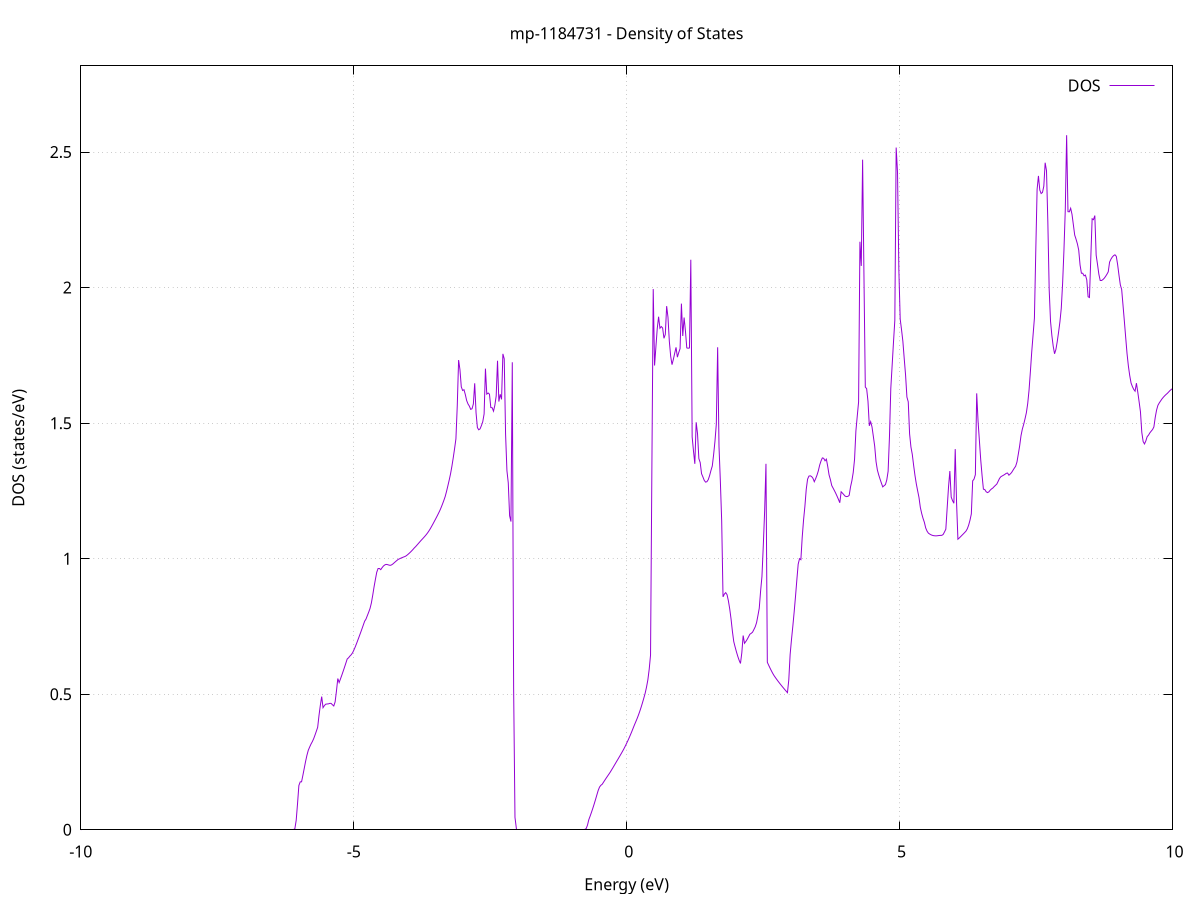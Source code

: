 set title 'mp-1184731 - Density of States'
set xlabel 'Energy (eV)'
set ylabel 'DOS (states/eV)'
set grid
set xrange [-10:10]
set yrange [0:2.818]
set xzeroaxis lt -1
set terminal png size 800,600
set output 'mp-1184731_dos_gnuplot.png'
plot '-' using 1:2 with lines title 'DOS'
-14.463600 0.000000
-14.439000 0.000000
-14.414400 0.000000
-14.389800 0.000000
-14.365200 0.000000
-14.340600 0.000000
-14.316000 0.000000
-14.291400 0.000000
-14.266800 0.000000
-14.242300 0.000000
-14.217700 0.000000
-14.193100 0.000000
-14.168500 0.000000
-14.143900 0.000000
-14.119300 0.000000
-14.094700 0.000000
-14.070100 0.000000
-14.045500 0.000000
-14.020900 0.000000
-13.996400 0.000000
-13.971800 0.000000
-13.947200 0.000000
-13.922600 0.000000
-13.898000 0.000000
-13.873400 0.000000
-13.848800 0.000000
-13.824200 0.000000
-13.799600 0.000000
-13.775000 0.000000
-13.750500 0.000000
-13.725900 0.000000
-13.701300 0.000000
-13.676700 0.000000
-13.652100 0.000000
-13.627500 0.000000
-13.602900 0.000000
-13.578300 0.000000
-13.553700 0.000000
-13.529200 0.000000
-13.504600 0.000000
-13.480000 0.000000
-13.455400 0.000000
-13.430800 0.000000
-13.406200 0.000000
-13.381600 0.000000
-13.357000 0.000000
-13.332400 0.000000
-13.307800 0.000000
-13.283300 0.000000
-13.258700 0.000000
-13.234100 0.000000
-13.209500 0.000000
-13.184900 0.000000
-13.160300 0.000000
-13.135700 0.000000
-13.111100 0.000000
-13.086500 0.000000
-13.061900 0.000000
-13.037400 0.000000
-13.012800 0.000000
-12.988200 0.000000
-12.963600 0.000000
-12.939000 0.000000
-12.914400 0.000000
-12.889800 0.000000
-12.865200 0.000000
-12.840600 0.000000
-12.816000 0.000000
-12.791500 0.000000
-12.766900 0.000000
-12.742300 0.000000
-12.717700 0.000000
-12.693100 0.000000
-12.668500 0.000000
-12.643900 0.000000
-12.619300 0.000000
-12.594700 0.000000
-12.570200 0.000000
-12.545600 0.000000
-12.521000 0.000000
-12.496400 0.000000
-12.471800 0.000000
-12.447200 0.000000
-12.422600 0.000000
-12.398000 0.000000
-12.373400 0.000000
-12.348800 0.000000
-12.324300 0.000000
-12.299700 0.000000
-12.275100 0.000000
-12.250500 0.000000
-12.225900 1.229800
-12.201300 26.586900
-12.176700 32.618100
-12.152100 45.076400
-12.127500 16.223700
-12.102900 31.928900
-12.078400 82.054500
-12.053800 54.666900
-12.029200 76.133300
-12.004600 78.140200
-11.980000 121.761300
-11.955400 98.148000
-11.930800 55.056100
-11.906200 26.532200
-11.881600 0.000000
-11.857100 0.000000
-11.832500 0.000000
-11.807900 0.000000
-11.783300 0.000000
-11.758700 0.000000
-11.734100 0.000000
-11.709500 0.000000
-11.684900 0.000000
-11.660300 0.000000
-11.635700 0.000000
-11.611200 0.000000
-11.586600 0.000000
-11.562000 0.000000
-11.537400 0.000000
-11.512800 0.000000
-11.488200 0.000000
-11.463600 0.000000
-11.439000 0.000000
-11.414400 0.000000
-11.389800 0.000000
-11.365300 0.000000
-11.340700 0.000000
-11.316100 0.000000
-11.291500 0.000000
-11.266900 0.000000
-11.242300 0.000000
-11.217700 0.000000
-11.193100 0.000000
-11.168500 0.000000
-11.144000 0.000000
-11.119400 0.000000
-11.094800 0.000000
-11.070200 0.000000
-11.045600 0.000000
-11.021000 0.000000
-10.996400 0.000000
-10.971800 0.000000
-10.947200 0.000000
-10.922600 0.000000
-10.898100 0.000000
-10.873500 0.000000
-10.848900 0.000000
-10.824300 0.000000
-10.799700 0.000000
-10.775100 0.000000
-10.750500 0.000000
-10.725900 0.000000
-10.701300 0.000000
-10.676700 0.000000
-10.652200 0.000000
-10.627600 0.000000
-10.603000 0.000000
-10.578400 0.000000
-10.553800 0.000000
-10.529200 0.000000
-10.504600 0.000000
-10.480000 0.000000
-10.455400 0.000000
-10.430900 0.000000
-10.406300 0.000000
-10.381700 0.000000
-10.357100 0.000000
-10.332500 0.000000
-10.307900 0.000000
-10.283300 0.000000
-10.258700 0.000000
-10.234100 0.000000
-10.209500 0.000000
-10.185000 0.000000
-10.160400 0.000000
-10.135800 0.000000
-10.111200 0.000000
-10.086600 0.000000
-10.062000 0.000000
-10.037400 0.000000
-10.012800 0.000000
-9.988200 0.000000
-9.963600 0.000000
-9.939100 0.000000
-9.914500 0.000000
-9.889900 0.000000
-9.865300 0.000000
-9.840700 0.000000
-9.816100 0.000000
-9.791500 0.000000
-9.766900 0.000000
-9.742300 0.000000
-9.717800 0.000000
-9.693200 0.000000
-9.668600 0.000000
-9.644000 0.000000
-9.619400 0.000000
-9.594800 0.000000
-9.570200 0.000000
-9.545600 0.000000
-9.521000 0.000000
-9.496400 0.000000
-9.471900 0.000000
-9.447300 0.000000
-9.422700 0.000000
-9.398100 0.000000
-9.373500 0.000000
-9.348900 0.000000
-9.324300 0.000000
-9.299700 0.000000
-9.275100 0.000000
-9.250500 0.000000
-9.226000 0.000000
-9.201400 0.000000
-9.176800 0.000000
-9.152200 0.000000
-9.127600 0.000000
-9.103000 0.000000
-9.078400 0.000000
-9.053800 0.000000
-9.029200 0.000000
-9.004700 0.000000
-8.980100 0.000000
-8.955500 0.000000
-8.930900 0.000000
-8.906300 0.000000
-8.881700 0.000000
-8.857100 0.000000
-8.832500 0.000000
-8.807900 0.000000
-8.783300 0.000000
-8.758800 0.000000
-8.734200 0.000000
-8.709600 0.000000
-8.685000 0.000000
-8.660400 0.000000
-8.635800 0.000000
-8.611200 0.000000
-8.586600 0.000000
-8.562000 0.000000
-8.537400 0.000000
-8.512900 0.000000
-8.488300 0.000000
-8.463700 0.000000
-8.439100 0.000000
-8.414500 0.000000
-8.389900 0.000000
-8.365300 0.000000
-8.340700 0.000000
-8.316100 0.000000
-8.291600 0.000000
-8.267000 0.000000
-8.242400 0.000000
-8.217800 0.000000
-8.193200 0.000000
-8.168600 0.000000
-8.144000 0.000000
-8.119400 0.000000
-8.094800 0.000000
-8.070200 0.000000
-8.045700 0.000000
-8.021100 0.000000
-7.996500 0.000000
-7.971900 0.000000
-7.947300 0.000000
-7.922700 0.000000
-7.898100 0.000000
-7.873500 0.000000
-7.848900 0.000000
-7.824300 0.000000
-7.799800 0.000000
-7.775200 0.000000
-7.750600 0.000000
-7.726000 0.000000
-7.701400 0.000000
-7.676800 0.000000
-7.652200 0.000000
-7.627600 0.000000
-7.603000 0.000000
-7.578500 0.000000
-7.553900 0.000000
-7.529300 0.000000
-7.504700 0.000000
-7.480100 0.000000
-7.455500 0.000000
-7.430900 0.000000
-7.406300 0.000000
-7.381700 0.000000
-7.357100 0.000000
-7.332600 0.000000
-7.308000 0.000000
-7.283400 0.000000
-7.258800 0.000000
-7.234200 0.000000
-7.209600 0.000000
-7.185000 0.000000
-7.160400 0.000000
-7.135800 0.000000
-7.111200 0.000000
-7.086700 0.000000
-7.062100 0.000000
-7.037500 0.000000
-7.012900 0.000000
-6.988300 0.000000
-6.963700 0.000000
-6.939100 0.000000
-6.914500 0.000000
-6.889900 0.000000
-6.865400 0.000000
-6.840800 0.000000
-6.816200 0.000000
-6.791600 0.000000
-6.767000 0.000000
-6.742400 0.000000
-6.717800 0.000000
-6.693200 0.000000
-6.668600 0.000000
-6.644000 0.000000
-6.619500 0.000000
-6.594900 0.000000
-6.570300 0.000000
-6.545700 0.000000
-6.521100 0.000000
-6.496500 0.000000
-6.471900 0.000000
-6.447300 0.000000
-6.422700 0.000000
-6.398100 0.000000
-6.373600 0.000000
-6.349000 0.000000
-6.324400 0.000000
-6.299800 0.000000
-6.275200 0.000000
-6.250600 0.000000
-6.226000 0.000000
-6.201400 0.000000
-6.176800 0.000000
-6.152300 0.000000
-6.127700 0.000000
-6.103100 0.000000
-6.078500 0.003500
-6.053900 0.034800
-6.029300 0.096300
-6.004700 0.163400
-5.980100 0.176700
-5.955500 0.177000
-5.930900 0.201300
-5.906400 0.226500
-5.881800 0.252100
-5.857200 0.274700
-5.832600 0.293200
-5.808000 0.304900
-5.783400 0.315800
-5.758800 0.324900
-5.734200 0.335700
-5.709600 0.349200
-5.685000 0.363400
-5.660500 0.377900
-5.635900 0.421900
-5.611300 0.459700
-5.586700 0.491300
-5.562100 0.450400
-5.537500 0.458100
-5.512900 0.463300
-5.488300 0.464000
-5.463700 0.464500
-5.439200 0.466300
-5.414600 0.466200
-5.390000 0.461200
-5.365400 0.456700
-5.340800 0.471700
-5.316200 0.511900
-5.291600 0.557900
-5.267000 0.543100
-5.242400 0.556600
-5.217800 0.570500
-5.193300 0.584800
-5.168700 0.599600
-5.144100 0.614700
-5.119500 0.630000
-5.094900 0.634400
-5.070300 0.640700
-5.045700 0.645700
-5.021100 0.652900
-4.996500 0.663100
-4.971900 0.674800
-4.947400 0.687300
-4.922800 0.700600
-4.898200 0.713900
-4.873600 0.727400
-4.849000 0.741200
-4.824400 0.755300
-4.799800 0.769400
-4.775200 0.777200
-4.750600 0.789900
-4.726100 0.802500
-4.701500 0.816300
-4.676900 0.836300
-4.652300 0.864600
-4.627700 0.895700
-4.603100 0.923200
-4.578500 0.949800
-4.553900 0.963700
-4.529300 0.963800
-4.504700 0.959600
-4.480200 0.966900
-4.455600 0.973000
-4.431000 0.977000
-4.406400 0.979000
-4.381800 0.978200
-4.357200 0.976600
-4.332600 0.975400
-4.308000 0.977000
-4.283400 0.980400
-4.258800 0.984800
-4.234300 0.989200
-4.209700 0.993400
-4.185100 0.997400
-4.160500 0.999700
-4.135900 1.002100
-4.111300 1.004200
-4.086700 1.006200
-4.062100 1.008000
-4.037500 1.010800
-4.012900 1.014700
-3.988400 1.019100
-3.963800 1.023700
-3.939200 1.028700
-3.914600 1.034000
-3.890000 1.039700
-3.865400 1.044600
-3.840800 1.050200
-3.816200 1.055900
-3.791600 1.061600
-3.767100 1.067200
-3.742500 1.072500
-3.717900 1.077900
-3.693300 1.083500
-3.668700 1.089400
-3.644100 1.096000
-3.619500 1.103300
-3.594900 1.111400
-3.570300 1.120200
-3.545700 1.129200
-3.521200 1.138400
-3.496600 1.147800
-3.472000 1.157300
-3.447400 1.167200
-3.422800 1.177400
-3.398200 1.189000
-3.373600 1.201600
-3.349000 1.214900
-3.324400 1.229300
-3.299800 1.248000
-3.275300 1.268700
-3.250700 1.290000
-3.226100 1.313200
-3.201500 1.340800
-3.176900 1.372000
-3.152300 1.405800
-3.127700 1.441900
-3.103100 1.564000
-3.078500 1.732800
-3.054000 1.697500
-3.029400 1.634100
-3.004800 1.620500
-2.980200 1.623400
-2.955600 1.605700
-2.931000 1.583400
-2.906400 1.570900
-2.881800 1.562900
-2.857200 1.550900
-2.832600 1.553100
-2.808100 1.570800
-2.783500 1.647000
-2.758900 1.537900
-2.734300 1.483700
-2.709700 1.475500
-2.685100 1.479000
-2.660500 1.491100
-2.635900 1.505400
-2.611300 1.533900
-2.586700 1.701100
-2.562200 1.607200
-2.537600 1.611300
-2.513000 1.606900
-2.488400 1.557600
-2.463800 1.556900
-2.439200 1.544200
-2.414600 1.565700
-2.390000 1.600200
-2.365400 1.730100
-2.340900 1.579700
-2.316300 1.606600
-2.291700 1.587700
-2.267100 1.755600
-2.242500 1.737300
-2.217900 1.459100
-2.193300 1.325000
-2.168700 1.279800
-2.144100 1.158200
-2.119500 1.137000
-2.095000 1.724700
-2.070400 0.521800
-2.045800 0.045900
-2.021200 0.000000
-1.996600 0.000000
-1.972000 0.000000
-1.947400 0.000000
-1.922800 0.000000
-1.898200 0.000000
-1.873600 0.000000
-1.849100 0.000000
-1.824500 0.000000
-1.799900 0.000000
-1.775300 0.000000
-1.750700 0.000000
-1.726100 0.000000
-1.701500 0.000000
-1.676900 0.000000
-1.652300 0.000000
-1.627800 0.000000
-1.603200 0.000000
-1.578600 0.000000
-1.554000 0.000000
-1.529400 0.000000
-1.504800 0.000000
-1.480200 0.000000
-1.455600 0.000000
-1.431000 0.000000
-1.406400 0.000000
-1.381900 0.000000
-1.357300 0.000000
-1.332700 0.000000
-1.308100 0.000000
-1.283500 0.000000
-1.258900 0.000000
-1.234300 0.000000
-1.209700 0.000000
-1.185100 0.000000
-1.160500 0.000000
-1.136000 0.000000
-1.111400 0.000000
-1.086800 0.000000
-1.062200 0.000000
-1.037600 0.000000
-1.013000 0.000000
-0.988400 0.000000
-0.963800 0.000000
-0.939200 0.000000
-0.914700 0.000000
-0.890100 0.000000
-0.865500 0.000000
-0.840900 0.000000
-0.816300 0.000000
-0.791700 0.000000
-0.767100 0.000000
-0.742500 0.004100
-0.717900 0.016700
-0.693300 0.037200
-0.668800 0.050400
-0.644200 0.064500
-0.619600 0.079300
-0.595000 0.094900
-0.570400 0.111300
-0.545800 0.128500
-0.521200 0.145200
-0.496600 0.157600
-0.472000 0.164100
-0.447400 0.168000
-0.422900 0.175800
-0.398300 0.183400
-0.373700 0.190900
-0.349100 0.198200
-0.324500 0.205400
-0.299900 0.212800
-0.275300 0.221000
-0.250700 0.229200
-0.226100 0.237600
-0.201600 0.246000
-0.177000 0.254400
-0.152400 0.262700
-0.127800 0.271100
-0.103200 0.279600
-0.078600 0.288300
-0.054000 0.297200
-0.029400 0.307000
-0.004800 0.317100
0.019800 0.327600
0.044300 0.338500
0.068900 0.350000
0.093500 0.361900
0.118100 0.374400
0.142700 0.386700
0.167300 0.398400
0.191900 0.410300
0.216500 0.423300
0.241100 0.437300
0.265700 0.452400
0.290200 0.468600
0.314800 0.485800
0.339400 0.503900
0.364000 0.526200
0.388600 0.553000
0.413200 0.592000
0.437800 0.644500
0.462400 1.340100
0.487000 1.994600
0.511500 1.712600
0.536100 1.781600
0.560700 1.849300
0.585300 1.892600
0.609900 1.850100
0.634500 1.856400
0.659100 1.851100
0.683700 1.813000
0.708300 1.827500
0.732900 1.931700
0.757400 1.890500
0.782000 1.802000
0.806600 1.746600
0.831200 1.715800
0.855800 1.735300
0.880400 1.758000
0.905000 1.779600
0.929600 1.743400
0.954200 1.760600
0.978800 1.774900
1.003300 1.941000
1.027900 1.821500
1.052500 1.889700
1.077100 1.840100
1.101700 1.777700
1.126300 1.776400
1.150900 1.777500
1.175500 2.102900
1.200100 1.449600
1.224600 1.396900
1.249200 1.350000
1.273800 1.503200
1.298400 1.461500
1.323000 1.369300
1.347600 1.354600
1.372200 1.313600
1.396800 1.301800
1.421400 1.289100
1.446000 1.282500
1.470500 1.284000
1.495100 1.291600
1.519700 1.306500
1.544300 1.325300
1.568900 1.341800
1.593500 1.384100
1.618100 1.433300
1.642700 1.495900
1.667300 1.779900
1.691900 1.414700
1.716400 1.287800
1.741000 1.139800
1.765600 0.859300
1.790200 0.869500
1.814800 0.874800
1.839400 0.867200
1.864000 0.844600
1.888600 0.814500
1.913200 0.776800
1.937700 0.731700
1.962300 0.694200
1.986900 0.674500
2.011500 0.656300
2.036100 0.639700
2.060700 0.625300
2.085300 0.613600
2.109900 0.652600
2.134500 0.716600
2.159100 0.687900
2.183600 0.694600
2.208200 0.702500
2.232800 0.711700
2.257400 0.721300
2.282000 0.724700
2.306600 0.728900
2.331200 0.738700
2.355800 0.748900
2.380400 0.764100
2.405000 0.790100
2.429500 0.817300
2.454100 0.880800
2.478700 0.934100
2.503300 1.047600
2.527900 1.174700
2.552500 1.350000
2.577100 0.617900
2.601700 0.607100
2.626300 0.596700
2.650800 0.586800
2.675400 0.577300
2.700000 0.568900
2.724600 0.561700
2.749200 0.554800
2.773800 0.548100
2.798400 0.541600
2.823000 0.535300
2.847600 0.529200
2.872200 0.523200
2.896700 0.517300
2.921300 0.511500
2.945900 0.505800
2.970500 0.553000
2.995100 0.646300
3.019700 0.701400
3.044300 0.750500
3.068900 0.803400
3.093500 0.860500
3.118100 0.921800
3.142600 0.979800
3.167200 1.000100
3.191800 0.996500
3.216400 1.079100
3.241000 1.142700
3.265600 1.193200
3.290200 1.256000
3.314800 1.293400
3.339400 1.304700
3.363900 1.305800
3.388500 1.303100
3.413100 1.296700
3.437700 1.284000
3.462300 1.295100
3.486900 1.308000
3.511500 1.324100
3.536100 1.345100
3.560700 1.360400
3.585300 1.371800
3.609800 1.370300
3.634400 1.361200
3.659000 1.367200
3.683600 1.340600
3.708200 1.309300
3.732800 1.291700
3.757400 1.269900
3.782000 1.260500
3.806600 1.251100
3.831200 1.241000
3.855700 1.230200
3.880300 1.218700
3.904900 1.206400
3.929500 1.246900
3.954100 1.241800
3.978700 1.236200
4.003300 1.230600
4.027900 1.229000
4.052500 1.229900
4.077000 1.233700
4.101600 1.265100
4.126200 1.287300
4.150800 1.317900
4.175400 1.366900
4.200000 1.471500
4.224600 1.525700
4.249200 1.578100
4.273800 2.169300
4.298400 2.080100
4.322900 2.471900
4.347500 2.044900
4.372100 1.633200
4.396700 1.627200
4.421300 1.580900
4.445900 1.490200
4.470500 1.505500
4.495100 1.485900
4.519700 1.450900
4.544300 1.415000
4.568800 1.358300
4.593400 1.327100
4.618000 1.309000
4.642600 1.293400
4.667200 1.278800
4.691800 1.264900
4.716400 1.269200
4.741000 1.273300
4.765600 1.290400
4.790200 1.322400
4.814700 1.448700
4.839300 1.628300
4.863900 1.713000
4.888500 1.798300
4.913100 1.879200
4.937700 2.516700
4.962300 2.425500
4.986900 2.065100
5.011500 1.884000
5.036000 1.844600
5.060600 1.801700
5.085200 1.738400
5.109800 1.677900
5.134400 1.596400
5.159000 1.578600
5.183600 1.460500
5.208200 1.412000
5.232800 1.385100
5.257400 1.344400
5.281900 1.307600
5.306500 1.276200
5.331100 1.250500
5.355700 1.225800
5.380300 1.189300
5.404900 1.166900
5.429500 1.149000
5.454100 1.134300
5.478700 1.113400
5.503300 1.101700
5.527800 1.094300
5.552400 1.090800
5.577000 1.088100
5.601600 1.086100
5.626200 1.084900
5.650800 1.084400
5.675400 1.084300
5.700000 1.084900
5.724600 1.085600
5.749100 1.086000
5.773700 1.086200
5.798300 1.089300
5.822900 1.098600
5.847500 1.108900
5.872100 1.187700
5.896700 1.264300
5.921300 1.323400
5.945900 1.227300
5.970500 1.214100
5.995000 1.204500
6.019600 1.404400
6.044200 1.206300
6.068800 1.071900
6.093400 1.076300
6.118000 1.081300
6.142600 1.086300
6.167200 1.091300
6.191800 1.096400
6.216400 1.101700
6.240900 1.110300
6.265500 1.123700
6.290100 1.142000
6.314700 1.165100
6.339300 1.287100
6.363900 1.293500
6.388500 1.309800
6.413100 1.609900
6.437700 1.507500
6.462200 1.435900
6.486800 1.364400
6.511400 1.306700
6.536000 1.256400
6.560600 1.255200
6.585200 1.247200
6.609800 1.243800
6.634400 1.246200
6.659000 1.252500
6.683600 1.257200
6.708100 1.260600
6.732700 1.266000
6.757300 1.270700
6.781900 1.275500
6.806500 1.285700
6.831100 1.296200
6.855700 1.302400
6.880300 1.305300
6.904900 1.308100
6.929500 1.311200
6.954000 1.314900
6.978600 1.316000
7.003200 1.308000
7.027800 1.312500
7.052400 1.317900
7.077000 1.325900
7.101600 1.333800
7.126200 1.341000
7.150800 1.356800
7.175300 1.385900
7.199900 1.416000
7.224500 1.453700
7.249100 1.478000
7.273700 1.495700
7.298300 1.516000
7.322900 1.538300
7.347500 1.572400
7.372100 1.622100
7.396700 1.690400
7.421200 1.763100
7.445800 1.825200
7.470400 1.887400
7.495000 2.132900
7.519600 2.362400
7.544200 2.412100
7.568800 2.360000
7.593400 2.347100
7.618000 2.351100
7.642600 2.374300
7.667100 2.460700
7.691700 2.431300
7.716300 2.241900
7.740900 1.993200
7.765500 1.876000
7.790100 1.823300
7.814700 1.783700
7.839300 1.755900
7.863900 1.771700
7.888400 1.800700
7.913000 1.835500
7.937600 1.873900
7.962200 1.923300
7.986800 2.015300
8.011400 2.137700
8.036000 2.288300
8.060600 2.562200
8.085200 2.280200
8.109800 2.279600
8.134300 2.292700
8.158900 2.270400
8.183500 2.232600
8.208100 2.194100
8.232700 2.178800
8.257300 2.161800
8.281900 2.138500
8.306500 2.083600
8.331100 2.053100
8.355700 2.053000
8.380200 2.043500
8.404800 2.046300
8.429400 2.028600
8.454000 1.966200
8.478600 1.963500
8.503200 2.109100
8.527800 2.253900
8.552400 2.250700
8.577000 2.265800
8.601500 2.119700
8.626100 2.086100
8.650700 2.049700
8.675300 2.026400
8.699900 2.026200
8.724500 2.029600
8.749100 2.034500
8.773700 2.041300
8.798300 2.049200
8.822900 2.058300
8.847400 2.094100
8.872000 2.104800
8.896600 2.112700
8.921200 2.118100
8.945800 2.121100
8.970400 2.115400
8.995000 2.084700
9.019600 2.045900
9.044200 2.010300
9.068800 1.993200
9.093300 1.935300
9.117900 1.876900
9.142500 1.816000
9.167100 1.756700
9.191700 1.710900
9.216300 1.675700
9.240900 1.648100
9.265500 1.634800
9.290100 1.624500
9.314600 1.617900
9.339200 1.647500
9.363800 1.614700
9.388400 1.579000
9.413000 1.541900
9.437600 1.466000
9.462200 1.432300
9.486800 1.423300
9.511400 1.434300
9.536000 1.450100
9.560500 1.455800
9.585100 1.464200
9.609700 1.470500
9.634300 1.476400
9.658900 1.486000
9.683500 1.521000
9.708100 1.548000
9.732700 1.565700
9.757300 1.574500
9.781900 1.581900
9.806400 1.589200
9.831000 1.595300
9.855600 1.600700
9.880200 1.605500
9.904800 1.609800
9.929400 1.615000
9.954000 1.620300
9.978600 1.624500
10.003200 1.627700
10.027700 1.633300
10.052300 1.713500
10.076900 1.653500
10.101500 1.612700
10.126100 1.646100
10.150700 1.664000
10.175300 1.686100
10.199900 1.660100
10.224500 1.669100
10.249100 1.679700
10.273600 1.691000
10.298200 1.685600
10.322800 1.661000
10.347400 1.634300
10.372000 1.605600
10.396600 1.570300
10.421200 1.543600
10.445800 1.521900
10.470400 1.502900
10.495000 1.484100
10.519500 1.441300
10.544100 1.417900
10.568700 1.410100
10.593300 1.408500
10.617900 1.415900
10.642500 1.414300
10.667100 1.416000
10.691700 1.412400
10.716300 1.408300
10.740800 1.409700
10.765400 1.418600
10.790000 1.453200
10.814600 1.483800
10.839200 1.510200
10.863800 1.536500
10.888400 1.553700
10.913000 1.566700
10.937600 1.584000
10.962200 1.542900
10.986700 1.502000
11.011300 1.462400
11.035900 1.426700
11.060500 1.395600
11.085100 1.372900
11.109700 1.342300
11.134300 1.302100
11.158900 1.270100
11.183500 1.246400
11.208100 1.228500
11.232600 1.262100
11.257200 1.271300
11.281800 1.291600
11.306400 1.302800
11.331000 1.336200
11.355600 1.598900
11.380200 1.435500
11.404800 1.350200
11.429400 1.350300
11.453900 1.329600
11.478500 1.334300
11.503100 1.446000
11.527700 1.494100
11.552300 1.435700
11.576900 1.388100
11.601500 1.351300
11.626100 1.316900
11.650700 1.301600
11.675300 1.302700
11.699800 1.304600
11.724400 1.302100
11.749000 1.289300
11.773600 1.279900
11.798200 1.277500
11.822800 1.330100
11.847400 1.384400
11.872000 1.422100
11.896600 1.411300
11.921200 1.418000
11.945700 1.422200
11.970300 1.423600
11.994900 1.472500
12.019500 1.451900
12.044100 1.429900
12.068700 1.404900
12.093300 1.372500
12.117900 1.337600
12.142500 1.306500
12.167000 1.274500
12.191600 1.230600
12.216200 1.190500
12.240800 1.184900
12.265400 1.180800
12.290000 1.180700
12.314600 1.185900
12.339200 1.211700
12.363800 1.246300
12.388400 1.285900
12.412900 1.326700
12.437500 1.370500
12.462100 1.417500
12.486700 1.466300
12.511300 1.516900
12.535900 1.572500
12.560500 1.694700
12.585100 1.773400
12.609700 1.842000
12.634300 1.901500
12.658800 1.957100
12.683400 2.034400
12.708000 1.945900
12.732600 1.888300
12.757200 1.815500
12.781800 1.731300
12.806400 1.666600
12.831000 1.611600
12.855600 1.550100
12.880100 1.533600
12.904700 1.519100
12.929300 1.506600
12.953900 1.495500
12.978500 1.485300
13.003100 1.476900
13.027700 1.473000
13.052300 1.473800
13.076900 1.475500
13.101500 1.477300
13.126000 1.489400
13.150600 1.499700
13.175200 1.501600
13.199800 1.497200
13.224400 1.491900
13.249000 1.484400
13.273600 1.488300
13.298200 1.493100
13.322800 1.455800
13.347400 1.376200
13.371900 1.293300
13.396500 1.216100
13.421100 1.156200
13.445700 1.134000
13.470300 1.124600
13.494900 1.171000
13.519500 1.256800
13.544100 1.369600
13.568700 1.458700
13.593300 1.502700
13.617800 1.445400
13.642400 1.308500
13.667000 1.296900
13.691600 1.312000
13.716200 1.327600
13.740800 1.344300
13.765400 1.363400
13.790000 1.350400
13.814600 1.327200
13.839100 1.298300
13.863700 1.298600
13.888300 1.289400
13.912900 1.362200
13.937500 1.332200
13.962100 1.304400
13.986700 1.278400
14.011300 1.258600
14.035900 1.247600
14.060500 1.224800
14.085000 1.235900
14.109600 1.260700
14.134200 1.298400
14.158800 1.338000
14.183400 1.332400
14.208000 1.352100
14.232600 1.370100
14.257200 1.464400
14.281800 1.551000
14.306400 1.645200
14.330900 1.800800
14.355500 1.950000
14.380100 1.894900
14.404700 1.933000
14.429300 2.013700
14.453900 2.090200
14.478500 2.139700
14.503100 2.247500
14.527700 2.350800
14.552200 2.096300
14.576800 2.138300
14.601400 2.197300
14.626000 2.236900
14.650600 2.277300
14.675200 2.360300
14.699800 2.392600
14.724400 2.301000
14.749000 2.200700
14.773600 2.159900
14.798100 2.206600
14.822700 2.262000
14.847300 2.311100
14.871900 2.356600
14.896500 2.399900
14.921100 2.432300
14.945700 2.518000
14.970300 2.545100
14.994900 2.574500
15.019500 2.531200
15.044000 2.556600
15.068600 2.584800
15.093200 2.575700
15.117800 2.553800
15.142400 2.519200
15.167000 2.728800
15.191600 2.476600
15.216200 2.457600
15.240800 2.452900
15.265300 2.440300
15.289900 2.412500
15.314500 2.365300
15.339100 2.292200
15.363700 2.187000
15.388300 2.123600
15.412900 2.115200
15.437500 2.249400
15.462100 2.292700
15.486700 2.295300
15.511200 2.503200
15.535800 1.832700
15.560400 1.810500
15.585000 1.793600
15.609600 1.783900
15.634200 1.796700
15.658800 1.809800
15.683400 1.834200
15.708000 1.875300
15.732600 1.928900
15.757100 1.977300
15.781700 2.144100
15.806300 2.328100
15.830900 2.567400
15.855500 2.538000
15.880100 2.612400
15.904700 2.642100
15.929300 2.664400
15.953900 2.673300
15.978400 2.651300
16.003000 2.751600
16.027600 2.541400
16.052200 2.428000
16.076800 2.342800
16.101400 2.288900
16.126000 2.257300
16.150600 2.234500
16.175200 2.213700
16.199800 2.194100
16.224300 2.176400
16.248900 2.161600
16.273500 2.153100
16.298100 2.124500
16.322700 2.165000
16.347300 2.203700
16.371900 2.436200
16.396500 2.466800
16.421100 2.514200
16.445700 2.367600
16.470200 2.430300
16.494800 2.375500
16.519400 2.435400
16.544000 2.479400
16.568600 2.528600
16.593200 2.592600
16.617800 2.654000
16.642400 2.722000
16.667000 2.720600
16.691500 2.680800
16.716100 2.706800
16.740700 2.527000
16.765300 2.535700
16.789900 2.687500
16.814500 2.638700
16.839100 2.419600
16.863700 2.500800
16.888300 2.904200
16.912900 2.756300
16.937400 2.979100
16.962000 2.837000
16.986600 2.718600
17.011200 2.692900
17.035800 2.723100
17.060400 2.734900
17.085000 2.988800
17.109600 2.917300
17.134200 2.838700
17.158800 2.709500
17.183300 2.623100
17.207900 2.714400
17.232500 2.798000
17.257100 2.740300
17.281700 2.626000
17.306300 2.470400
17.330900 2.252000
17.355500 2.159500
17.380100 2.080600
17.404600 2.047800
17.429200 2.040100
17.453800 2.034200
17.478400 1.994700
17.503000 1.958300
17.527600 1.851300
17.552200 2.000400
17.576800 1.901100
17.601400 1.971100
17.626000 2.059900
17.650500 2.166600
17.675100 2.342300
17.699700 2.750300
17.724300 2.677700
17.748900 2.708300
17.773500 3.026700
17.798100 3.275900
17.822700 3.423000
17.847300 3.524500
17.871900 3.376600
17.896400 3.308000
17.921000 3.008800
17.945600 2.858200
17.970200 2.775800
17.994800 2.718400
18.019400 2.669500
18.044000 2.623200
18.068600 2.566200
18.093200 2.509100
18.117700 2.491100
18.142300 2.436300
18.166900 2.401200
18.191500 2.433100
18.216100 2.622300
18.240700 2.842000
18.265300 2.649900
18.289900 2.664500
18.314500 2.673600
18.339100 2.632600
18.363600 2.575800
18.388200 2.533700
18.412800 2.503200
18.437400 2.477800
18.462000 2.455700
18.486600 2.437600
18.511200 2.432700
18.535800 2.474800
18.560400 2.462600
18.585000 2.512400
18.609500 2.572300
18.634100 2.672500
18.658700 2.765000
18.683300 2.724200
18.707900 2.686600
18.732500 2.667100
18.757100 2.522600
18.781700 2.683500
18.806300 2.533500
18.830800 2.629700
18.855400 2.643000
18.880000 2.623600
18.904600 2.590400
18.929200 2.543400
18.953800 2.589300
18.978400 2.576100
19.003000 2.581800
19.027600 2.604700
19.052200 2.648700
19.076700 2.664600
19.101300 2.645300
19.125900 2.627600
19.150500 2.608500
19.175100 2.592300
19.199700 2.671200
19.224300 2.724800
19.248900 2.811700
19.273500 2.916100
19.298100 2.841000
19.322600 2.866900
19.347200 2.828800
19.371800 2.846400
19.396400 2.961300
19.421000 3.001800
19.445600 3.045500
19.470200 2.991600
19.494800 2.940700
19.519400 2.917100
19.543900 2.929100
19.568500 2.937700
19.593100 2.913800
19.617700 2.853800
19.642300 2.800200
19.666900 2.626200
19.691500 2.557500
19.716100 2.495300
19.740700 2.508200
19.765300 2.466500
19.789800 2.434300
19.814400 2.400200
19.839000 2.371500
19.863600 2.424400
19.888200 2.459700
19.912800 2.434400
19.937400 2.486700
19.962000 2.509800
19.986600 2.443100
20.011200 2.418000
20.035700 2.379400
20.060300 2.384300
20.084900 2.371300
20.109500 2.359900
20.134100 2.345100
20.158700 2.352800
20.183300 2.355300
20.207900 2.353100
20.232500 2.346100
20.257000 2.491300
20.281600 2.531000
20.306200 2.573800
20.330800 2.788000
20.355400 3.162900
20.380000 2.814700
20.404600 2.872600
20.429200 2.958500
20.453800 3.043100
20.478400 3.369400
20.502900 2.966000
20.527500 2.938800
20.552100 2.907000
20.576700 2.847200
20.601300 2.761900
20.625900 2.799400
20.650500 2.756800
20.675100 2.644100
20.699700 2.640700
20.724300 2.656500
20.748800 2.689900
20.773400 2.732200
20.798000 2.777900
20.822600 2.820400
20.847200 2.894200
20.871800 2.999500
20.896400 3.145900
20.921000 3.015100
20.945600 2.713000
20.970100 2.589400
20.994700 2.701500
21.019300 2.819600
21.043900 2.811200
21.068500 2.785800
21.093100 2.694300
21.117700 2.674100
21.142300 2.650500
21.166900 2.671100
21.191500 2.745300
21.216000 2.803800
21.240600 2.860700
21.265200 2.868400
21.289800 2.876100
21.314400 2.865500
21.339000 2.885900
21.363600 2.877300
21.388200 2.860100
21.412800 2.947700
21.437400 2.964500
21.461900 2.957400
21.486500 2.933200
21.511100 2.900300
21.535700 2.870200
21.560300 2.851900
21.584900 2.719300
21.609500 2.758800
21.634100 2.722400
21.658700 2.690400
21.683200 2.681500
21.707800 2.699600
21.732400 2.778800
21.757000 2.844900
21.781600 2.904400
21.806200 2.864900
21.830800 2.910600
21.855400 2.889200
21.880000 2.888400
21.904600 2.959300
21.929100 2.862800
21.953700 2.861200
21.978300 2.854000
22.002900 2.844200
22.027500 2.798800
22.052100 2.799200
22.076700 2.828700
22.101300 2.893400
22.125900 2.927500
22.150500 2.853800
22.175000 2.857800
22.199600 2.894900
22.224200 2.949400
22.248800 2.947100
22.273400 3.049200
22.298000 3.156100
22.322600 3.173600
22.347200 3.156000
22.371800 3.150800
22.396400 3.154300
22.420900 3.172400
22.445500 3.208300
22.470100 3.224500
22.494700 3.192600
22.519300 3.214100
22.543900 3.249700
22.568500 3.221500
22.593100 3.259000
22.617700 3.304200
22.642200 3.277500
22.666800 3.226800
22.691400 3.229500
22.716000 3.260200
22.740600 3.284200
22.765200 3.351400
22.789800 3.429100
22.814400 3.236900
22.839000 3.236600
22.863600 3.224900
22.888100 3.204400
22.912700 3.191400
22.937300 3.188000
22.961900 3.187800
22.986500 3.191900
23.011100 3.206400
23.035700 3.209500
23.060300 3.215400
23.084900 3.156400
23.109500 3.152700
23.134000 3.156500
23.158600 3.162600
23.183200 3.168700
23.207800 3.195000
23.232400 3.247300
23.257000 3.389400
23.281600 3.511700
23.306200 3.534800
23.330800 3.501800
23.355300 3.421000
23.379900 3.304500
23.404500 3.254100
23.429100 3.298500
23.453700 3.442100
23.478300 3.432200
23.502900 3.404700
23.527500 3.325300
23.552100 3.293900
23.576700 3.256000
23.601200 3.196900
23.625800 3.149700
23.650400 3.117200
23.675000 3.099800
23.699600 3.103400
23.724200 3.113500
23.748800 3.148600
23.773400 3.181000
23.798000 3.185600
23.822600 3.130800
23.847100 3.178900
23.871700 3.251300
23.896300 3.362000
23.920900 3.487900
23.945500 3.407800
23.970100 3.344400
23.994700 3.557300
24.019300 3.421400
24.043900 3.552000
24.068400 3.552100
24.093000 3.567500
24.117600 3.580400
24.142200 3.698800
24.166800 3.804100
24.191400 3.843400
24.216000 3.846000
24.240600 3.827700
24.265200 3.790500
24.289800 3.735900
24.314300 3.581000
24.338900 3.288200
24.363500 3.136800
24.388100 3.000000
24.412700 2.960100
24.437300 2.931400
24.461900 2.915300
24.486500 2.896000
24.511100 2.890600
24.535700 2.904800
24.560200 2.923300
24.584800 2.946400
24.609400 2.984300
24.634000 3.030500
24.658600 3.129100
24.683200 3.297700
24.707800 3.394700
24.732400 3.449600
24.757000 3.472900
24.781500 3.604800
24.806100 3.743000
24.830700 3.731600
24.855300 3.543400
24.879900 3.474300
24.904500 3.475400
24.929100 3.725700
24.953700 3.359400
24.978300 3.312900
25.002900 3.284700
25.027400 3.323400
25.052000 3.230600
25.076600 3.135500
25.101200 3.045000
25.125800 2.950200
25.150400 2.865400
25.175000 2.816200
25.199600 2.779000
25.224200 2.745800
25.248800 2.711800
25.273300 2.728400
25.297900 2.730200
25.322500 2.743700
25.347100 2.747500
25.371700 2.739900
25.396300 2.729300
25.420900 2.712700
25.445500 2.682400
25.470100 2.653800
25.494600 2.623100
25.519200 2.576700
25.543800 2.547500
25.568400 2.523600
25.593000 2.527000
25.617600 2.555800
25.642200 2.581200
25.666800 2.635000
25.691400 2.673700
25.716000 2.677000
25.740500 2.772500
25.765100 2.911900
25.789700 2.816600
25.814300 2.784000
25.838900 2.754900
25.863500 2.740300
25.888100 2.745800
25.912700 2.757700
25.937300 2.760200
25.961900 2.754300
25.986400 2.739500
26.011000 2.718000
26.035600 2.710800
26.060200 2.729700
26.084800 2.799200
26.109400 2.910300
26.134000 3.039000
26.158600 3.167800
26.183200 3.204400
26.207700 3.158400
26.232300 3.053600
26.256900 3.046600
26.281500 3.067500
26.306100 3.114800
26.330700 3.174300
26.355300 3.229100
26.379900 3.279400
26.404500 3.324000
26.429100 3.368900
26.453600 3.396400
26.478200 3.462400
26.502800 3.449100
26.527400 3.402500
26.552000 3.347600
26.576600 3.247000
26.601200 3.175500
26.625800 3.185000
26.650400 3.151300
26.675000 3.125200
26.699500 3.174300
26.724100 3.141100
26.748700 3.100600
26.773300 3.064500
26.797900 3.048000
26.822500 3.074700
26.847100 3.118500
26.871700 3.192800
26.896300 3.282500
26.920800 3.292600
26.945400 3.431700
26.970000 3.447400
26.994600 3.407400
27.019200 3.456100
27.043800 3.492800
27.068400 3.521800
27.093000 3.548800
27.117600 3.581800
27.142200 3.596500
27.166700 3.566300
27.191300 3.529900
27.215900 3.453300
27.240500 3.419400
27.265100 3.418600
27.289700 3.460000
27.314300 3.435900
27.338900 3.364800
27.363500 3.371000
27.388100 3.398400
27.412600 3.460800
27.437200 3.555800
27.461800 3.706500
27.486400 3.870100
27.511000 3.731100
27.535600 3.597100
27.560200 3.497300
27.584800 3.487100
27.609400 3.526500
27.633900 3.603600
27.658500 3.656500
27.683100 3.749300
27.707700 3.853400
27.732300 4.824800
27.756900 4.543100
27.781500 4.191100
27.806100 3.882600
27.830700 3.836400
27.855300 3.828500
27.879800 3.859500
27.904400 3.749900
27.929000 4.031200
27.953600 4.152100
27.978200 4.334500
28.002800 4.401200
28.027400 4.394600
28.052000 4.316400
28.076600 4.128100
28.101200 4.099900
28.125700 4.075300
28.150300 4.067700
28.174900 3.994800
28.199500 3.900500
28.224100 3.866900
28.248700 3.788000
28.273300 3.692400
28.297900 3.534900
28.322500 3.433000
28.347000 3.432200
28.371600 3.446900
28.396200 3.481700
28.420800 3.510400
28.445400 3.540200
28.470000 3.611500
28.494600 3.810800
28.519200 4.527000
28.543800 4.337900
28.568400 4.199500
28.592900 4.142900
28.617500 4.052300
28.642100 3.899100
28.666700 3.729500
28.691300 3.539300
28.715900 3.456800
28.740500 3.426200
28.765100 3.425000
28.789700 3.435100
28.814300 3.451200
28.838800 3.483000
28.863400 3.511100
28.888000 3.513200
28.912600 3.468200
28.937200 3.389800
28.961800 3.304600
28.986400 3.314300
29.011000 3.280100
29.035600 3.287100
29.060100 3.334000
29.084700 3.361900
29.109300 3.405900
29.133900 3.557100
29.158500 3.834300
29.183100 3.824700
29.207700 4.267000
29.232300 4.212300
29.256900 4.063000
29.281500 3.831400
29.306000 3.569900
29.330600 3.296100
29.355200 3.052600
29.379800 2.964100
29.404400 3.097900
29.429000 3.503000
29.453600 3.615400
29.478200 3.664300
29.502800 3.721400
29.527400 3.751200
29.551900 3.807700
29.576500 3.795800
29.601100 3.706500
29.625700 3.524100
29.650300 3.483800
29.674900 3.447000
29.699500 3.421600
29.724100 3.369600
29.748700 3.496400
29.773200 3.593200
29.797800 3.672200
29.822400 3.658200
29.847000 3.627500
29.871600 3.607300
29.896200 3.595300
29.920800 3.597100
29.945400 3.616900
29.970000 3.609200
29.994600 3.583600
30.019100 3.486500
30.043700 3.383200
30.068300 3.229300
30.092900 3.049000
30.117500 3.033300
30.142100 3.144600
30.166700 3.718700
30.191300 3.614200
30.215900 3.574000
30.240500 3.441500
30.265000 3.385300
30.289600 3.337900
30.314200 3.347600
30.338800 3.363000
30.363400 3.319800
30.388000 3.245400
30.412600 3.177600
30.437200 3.269100
30.461800 3.015400
30.486300 2.862800
30.510900 2.746500
30.535500 2.691600
30.560100 2.752600
30.584700 2.665000
30.609300 2.628400
30.633900 2.602000
30.658500 2.608800
30.683100 2.639000
30.707700 2.645500
30.732200 2.664700
30.756800 2.626500
30.781400 2.535600
30.806000 2.460300
30.830600 2.410700
30.855200 2.366200
30.879800 2.285500
30.904400 2.236300
30.929000 2.182300
30.953600 2.132300
30.978100 2.094500
31.002700 2.081300
31.027300 2.075200
31.051900 2.082200
31.076500 2.081400
31.101100 2.096000
31.125700 2.164400
31.150300 2.265000
31.174900 2.327700
31.199500 2.456800
31.224000 2.617800
31.248600 2.784000
31.273200 2.838100
31.297800 2.794900
31.322400 2.725700
31.347000 2.702000
31.371600 2.685700
31.396200 2.661900
31.420800 2.602400
31.445300 2.705300
31.469900 2.577900
31.494500 2.513200
31.519100 2.357100
31.543700 2.278800
31.568300 2.192600
31.592900 2.130100
31.617500 2.068700
31.642100 1.998000
31.666700 1.917000
31.691200 1.846400
31.715800 1.769000
31.740400 1.679200
31.765000 1.566900
31.789600 1.346300
31.814200 1.166500
31.838800 1.050300
31.863400 0.952400
31.888000 0.909400
31.912600 0.878800
31.937100 0.852900
31.961700 0.825100
31.986300 0.787400
32.010900 0.756400
32.035500 0.731500
32.060100 0.744800
32.084700 0.673900
32.109300 0.605100
32.133900 0.630700
32.158400 0.462800
32.183000 0.340700
32.207600 0.236100
32.232200 0.312200
32.256800 0.025600
32.281400 0.020800
32.306000 0.016400
32.330600 0.012200
32.355200 0.008500
32.379800 0.005500
32.404300 0.003100
32.428900 0.001400
32.453500 0.000400
32.478100 0.000000
32.502700 0.000000
32.527300 0.000000
32.551900 0.000000
32.576500 0.000000
32.601100 0.000000
32.625700 0.000000
32.650200 0.000000
32.674800 0.000000
32.699400 0.000000
32.724000 0.000000
32.748600 0.000000
32.773200 0.000000
32.797800 0.000000
32.822400 0.000000
32.847000 0.000000
32.871500 0.000000
32.896100 0.000000
32.920700 0.000000
32.945300 0.000000
32.969900 0.000000
32.994500 0.000000
33.019100 0.000000
33.043700 0.000000
33.068300 0.000000
33.092900 0.000000
33.117400 0.000000
33.142000 0.000000
33.166600 0.000000
33.191200 0.000000
33.215800 0.000000
33.240400 0.000000
33.265000 0.000000
33.289600 0.000000
33.314200 0.000000
33.338800 0.000000
33.363300 0.000000
33.387900 0.000000
33.412500 0.000000
33.437100 0.000000
33.461700 0.000000
33.486300 0.000000
33.510900 0.000000
33.535500 0.000000
33.560100 0.000000
33.584600 0.000000
33.609200 0.000000
33.633800 0.000000
33.658400 0.000000
33.683000 0.000000
33.707600 0.000000
33.732200 0.000000
33.756800 0.000000
33.781400 0.000000
33.806000 0.000000
33.830500 0.000000
33.855100 0.000000
33.879700 0.000000
33.904300 0.000000
33.928900 0.000000
33.953500 0.000000
33.978100 0.000000
34.002700 0.000000
34.027300 0.000000
34.051900 0.000000
34.076400 0.000000
34.101000 0.000000
34.125600 0.000000
34.150200 0.000000
34.174800 0.000000
34.199400 0.000000
34.224000 0.000000
34.248600 0.000000
34.273200 0.000000
34.297700 0.000000
34.322300 0.000000
34.346900 0.000000
34.371500 0.000000
34.396100 0.000000
34.420700 0.000000
34.445300 0.000000
34.469900 0.000000
34.494500 0.000000
34.519100 0.000000
34.543600 0.000000
34.568200 0.000000
34.592800 0.000000
34.617400 0.000000
34.642000 0.000000
34.666600 0.000000
34.691200 0.000000
34.715800 0.000000
e
